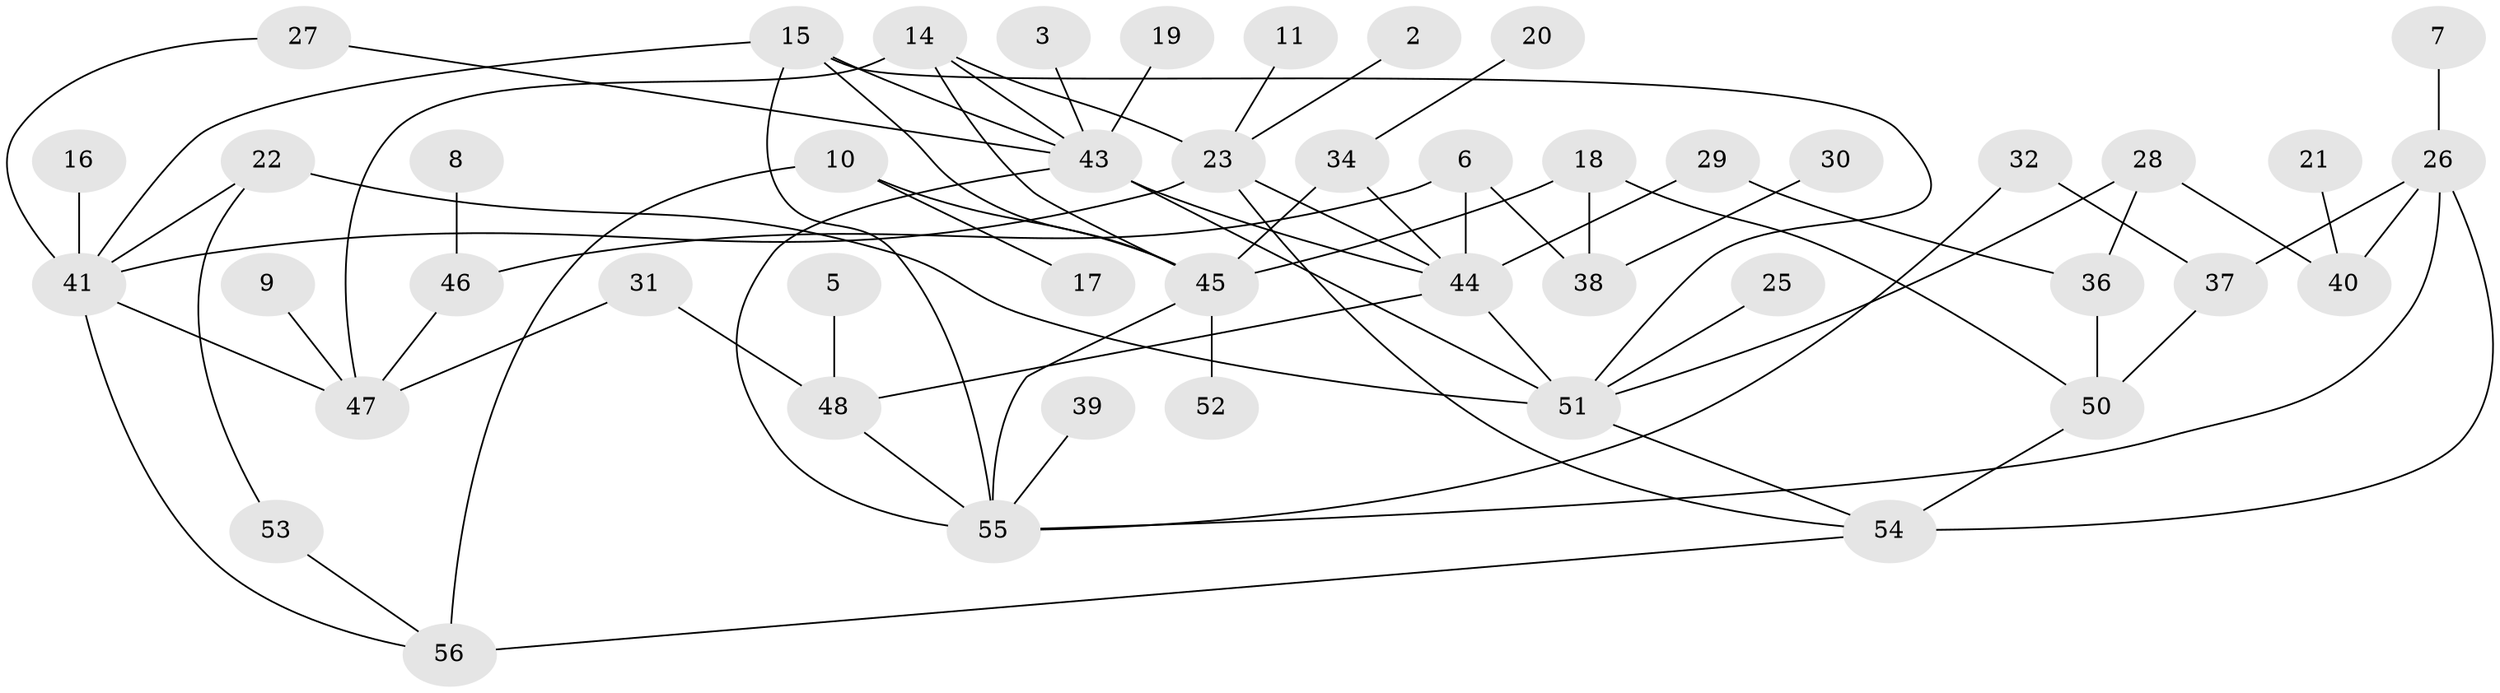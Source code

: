// original degree distribution, {3: 0.17117117117117117, 0: 0.07207207207207207, 1: 0.26126126126126126, 2: 0.2702702702702703, 5: 0.08108108108108109, 4: 0.13513513513513514, 7: 0.009009009009009009}
// Generated by graph-tools (version 1.1) at 2025/49/03/09/25 03:49:11]
// undirected, 47 vertices, 72 edges
graph export_dot {
graph [start="1"]
  node [color=gray90,style=filled];
  2;
  3;
  5;
  6;
  7;
  8;
  9;
  10;
  11;
  14;
  15;
  16;
  17;
  18;
  19;
  20;
  21;
  22;
  23;
  25;
  26;
  27;
  28;
  29;
  30;
  31;
  32;
  34;
  36;
  37;
  38;
  39;
  40;
  41;
  43;
  44;
  45;
  46;
  47;
  48;
  50;
  51;
  52;
  53;
  54;
  55;
  56;
  2 -- 23 [weight=1.0];
  3 -- 43 [weight=1.0];
  5 -- 48 [weight=1.0];
  6 -- 38 [weight=1.0];
  6 -- 44 [weight=1.0];
  6 -- 46 [weight=1.0];
  7 -- 26 [weight=1.0];
  8 -- 46 [weight=1.0];
  9 -- 47 [weight=1.0];
  10 -- 17 [weight=1.0];
  10 -- 45 [weight=1.0];
  10 -- 56 [weight=1.0];
  11 -- 23 [weight=1.0];
  14 -- 23 [weight=1.0];
  14 -- 43 [weight=1.0];
  14 -- 45 [weight=1.0];
  14 -- 47 [weight=1.0];
  15 -- 41 [weight=1.0];
  15 -- 43 [weight=1.0];
  15 -- 45 [weight=1.0];
  15 -- 51 [weight=1.0];
  15 -- 55 [weight=1.0];
  16 -- 41 [weight=1.0];
  18 -- 38 [weight=1.0];
  18 -- 45 [weight=1.0];
  18 -- 50 [weight=1.0];
  19 -- 43 [weight=1.0];
  20 -- 34 [weight=1.0];
  21 -- 40 [weight=1.0];
  22 -- 41 [weight=1.0];
  22 -- 51 [weight=1.0];
  22 -- 53 [weight=1.0];
  23 -- 41 [weight=1.0];
  23 -- 44 [weight=1.0];
  23 -- 54 [weight=1.0];
  25 -- 51 [weight=1.0];
  26 -- 37 [weight=1.0];
  26 -- 40 [weight=1.0];
  26 -- 54 [weight=1.0];
  26 -- 55 [weight=1.0];
  27 -- 41 [weight=1.0];
  27 -- 43 [weight=1.0];
  28 -- 36 [weight=1.0];
  28 -- 40 [weight=1.0];
  28 -- 51 [weight=1.0];
  29 -- 36 [weight=1.0];
  29 -- 44 [weight=1.0];
  30 -- 38 [weight=1.0];
  31 -- 47 [weight=1.0];
  31 -- 48 [weight=1.0];
  32 -- 37 [weight=1.0];
  32 -- 55 [weight=1.0];
  34 -- 44 [weight=1.0];
  34 -- 45 [weight=1.0];
  36 -- 50 [weight=1.0];
  37 -- 50 [weight=1.0];
  39 -- 55 [weight=1.0];
  41 -- 47 [weight=1.0];
  41 -- 56 [weight=1.0];
  43 -- 44 [weight=1.0];
  43 -- 51 [weight=2.0];
  43 -- 55 [weight=1.0];
  44 -- 48 [weight=1.0];
  44 -- 51 [weight=1.0];
  45 -- 52 [weight=1.0];
  45 -- 55 [weight=1.0];
  46 -- 47 [weight=1.0];
  48 -- 55 [weight=1.0];
  50 -- 54 [weight=2.0];
  51 -- 54 [weight=1.0];
  53 -- 56 [weight=1.0];
  54 -- 56 [weight=1.0];
}
